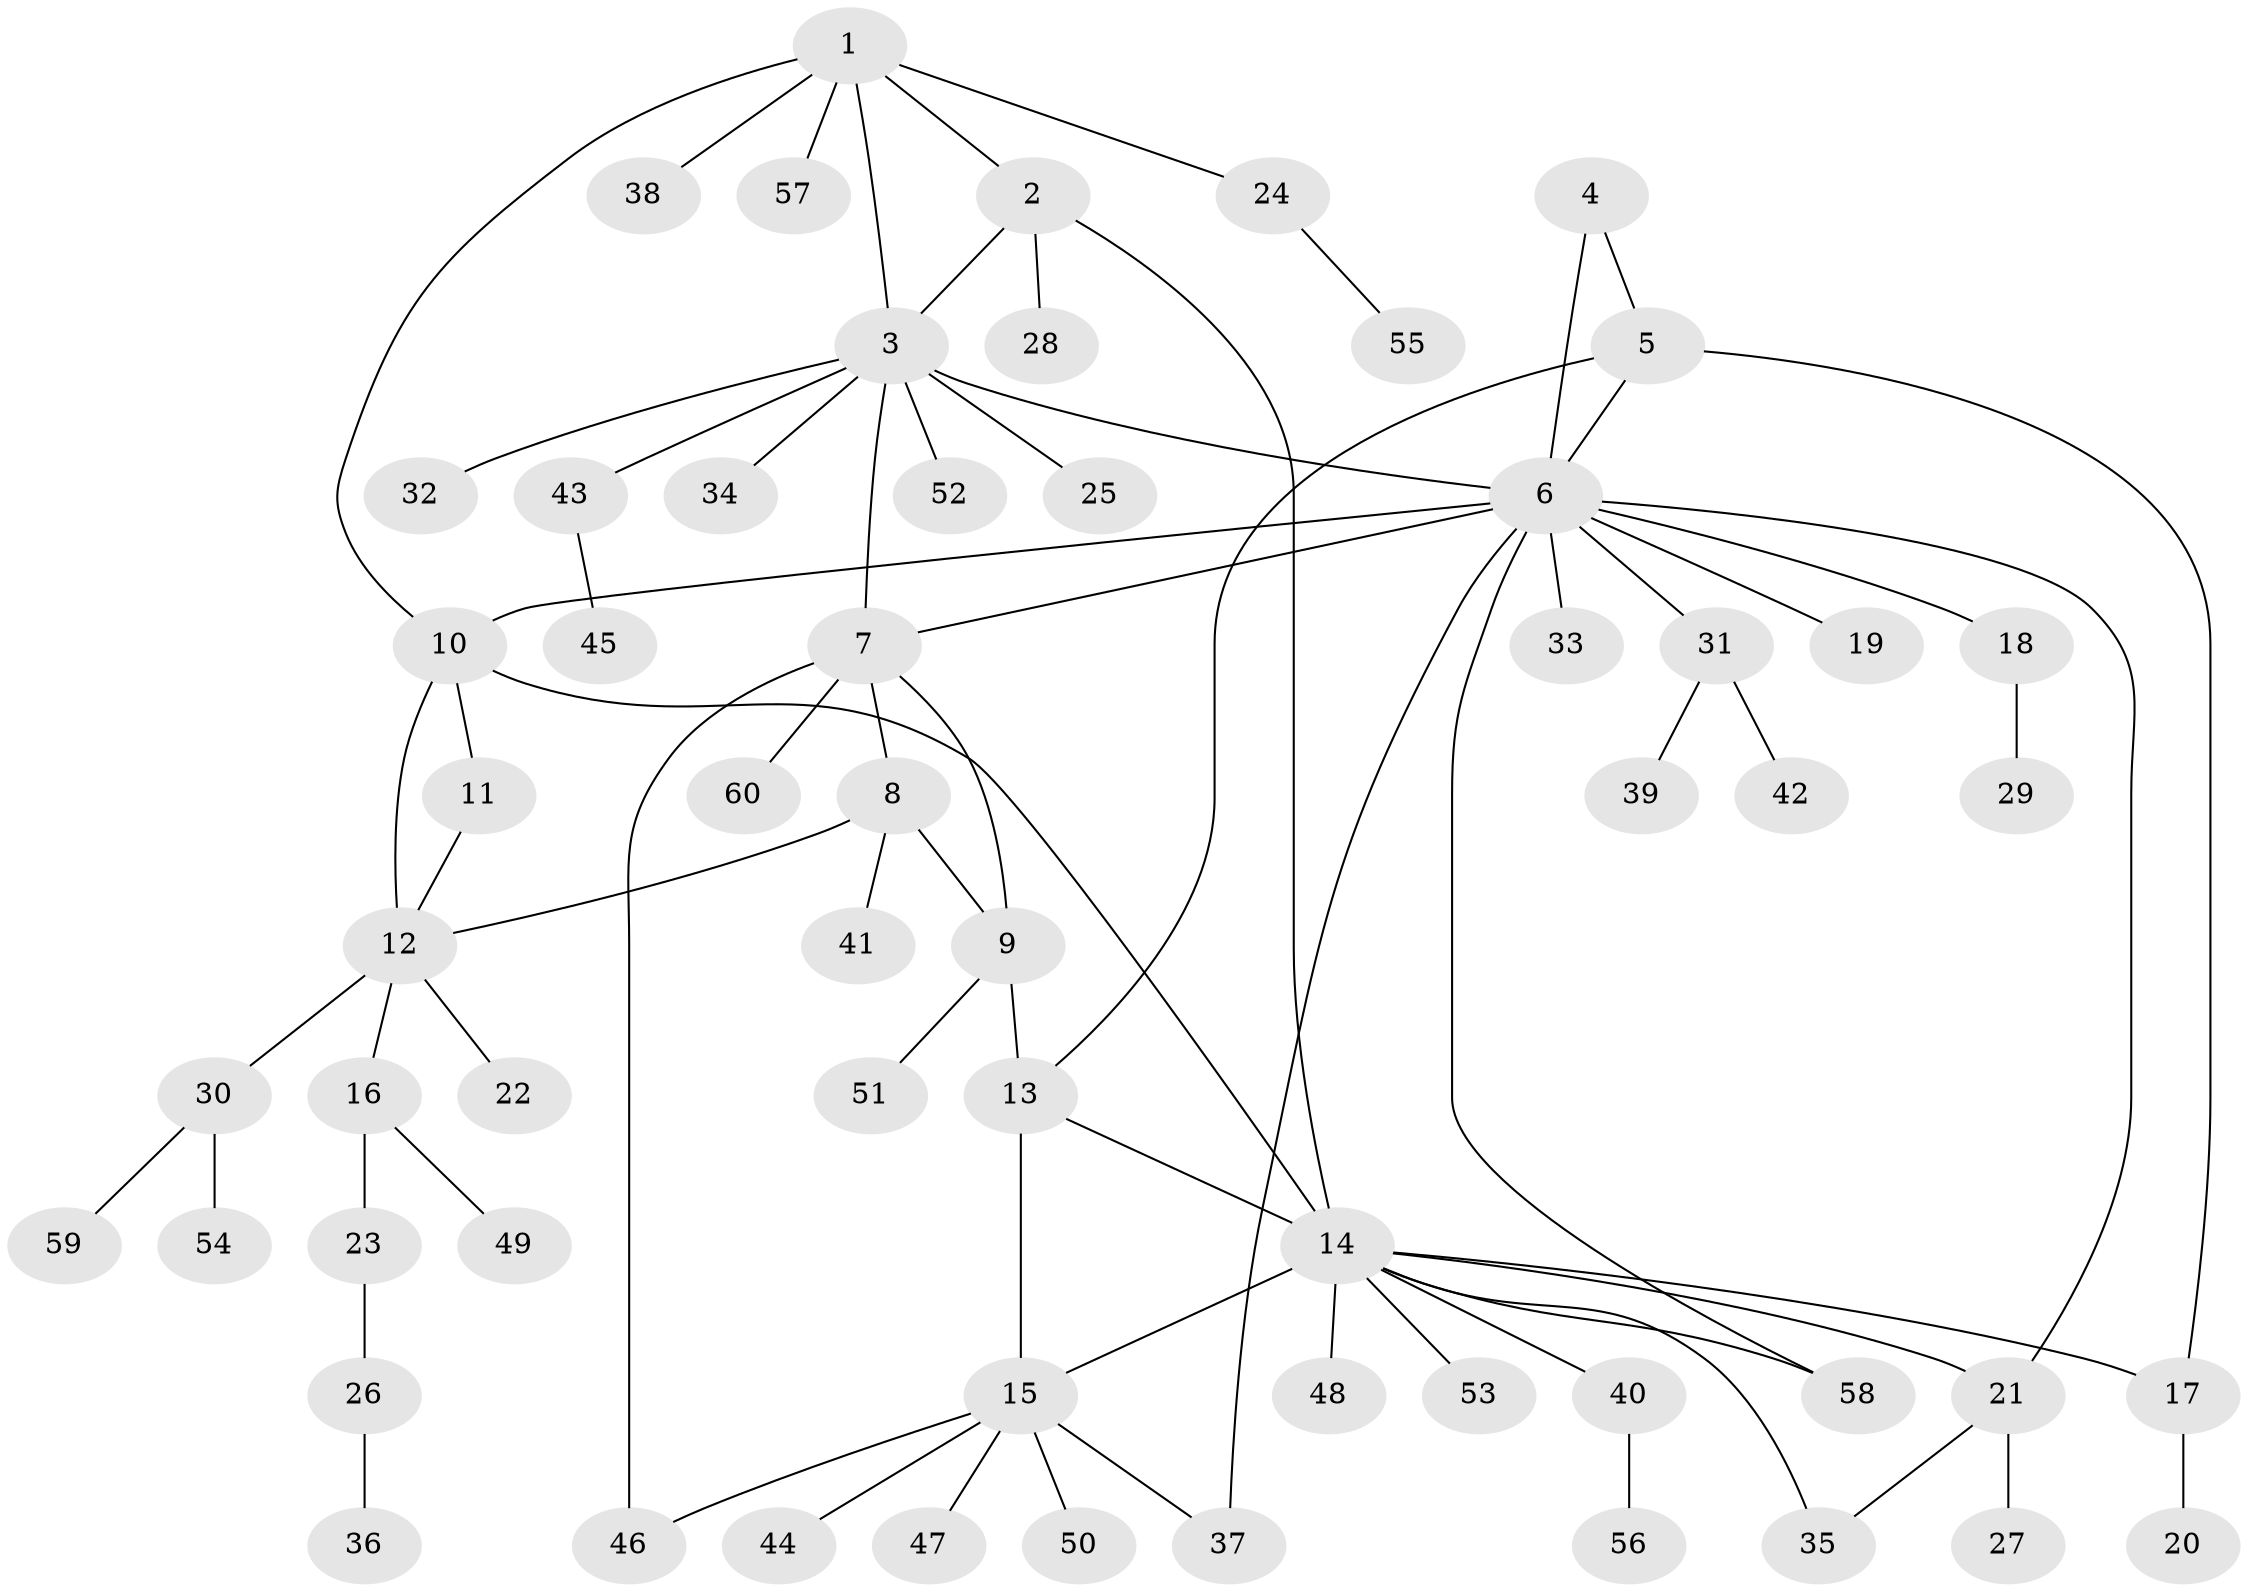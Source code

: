 // Generated by graph-tools (version 1.1) at 2025/11/02/27/25 16:11:36]
// undirected, 60 vertices, 76 edges
graph export_dot {
graph [start="1"]
  node [color=gray90,style=filled];
  1;
  2;
  3;
  4;
  5;
  6;
  7;
  8;
  9;
  10;
  11;
  12;
  13;
  14;
  15;
  16;
  17;
  18;
  19;
  20;
  21;
  22;
  23;
  24;
  25;
  26;
  27;
  28;
  29;
  30;
  31;
  32;
  33;
  34;
  35;
  36;
  37;
  38;
  39;
  40;
  41;
  42;
  43;
  44;
  45;
  46;
  47;
  48;
  49;
  50;
  51;
  52;
  53;
  54;
  55;
  56;
  57;
  58;
  59;
  60;
  1 -- 2;
  1 -- 3;
  1 -- 10;
  1 -- 24;
  1 -- 38;
  1 -- 57;
  2 -- 3;
  2 -- 14;
  2 -- 28;
  3 -- 6;
  3 -- 7;
  3 -- 25;
  3 -- 32;
  3 -- 34;
  3 -- 43;
  3 -- 52;
  4 -- 5;
  4 -- 6;
  5 -- 6;
  5 -- 13;
  5 -- 17;
  6 -- 7;
  6 -- 10;
  6 -- 18;
  6 -- 19;
  6 -- 21;
  6 -- 31;
  6 -- 33;
  6 -- 37;
  6 -- 58;
  7 -- 8;
  7 -- 9;
  7 -- 46;
  7 -- 60;
  8 -- 9;
  8 -- 12;
  8 -- 41;
  9 -- 13;
  9 -- 51;
  10 -- 11;
  10 -- 12;
  10 -- 14;
  11 -- 12;
  12 -- 16;
  12 -- 22;
  12 -- 30;
  13 -- 14;
  13 -- 15;
  14 -- 15;
  14 -- 17;
  14 -- 21;
  14 -- 35;
  14 -- 40;
  14 -- 48;
  14 -- 53;
  14 -- 58;
  15 -- 37;
  15 -- 44;
  15 -- 46;
  15 -- 47;
  15 -- 50;
  16 -- 23;
  16 -- 49;
  17 -- 20;
  18 -- 29;
  21 -- 27;
  21 -- 35;
  23 -- 26;
  24 -- 55;
  26 -- 36;
  30 -- 54;
  30 -- 59;
  31 -- 39;
  31 -- 42;
  40 -- 56;
  43 -- 45;
}
